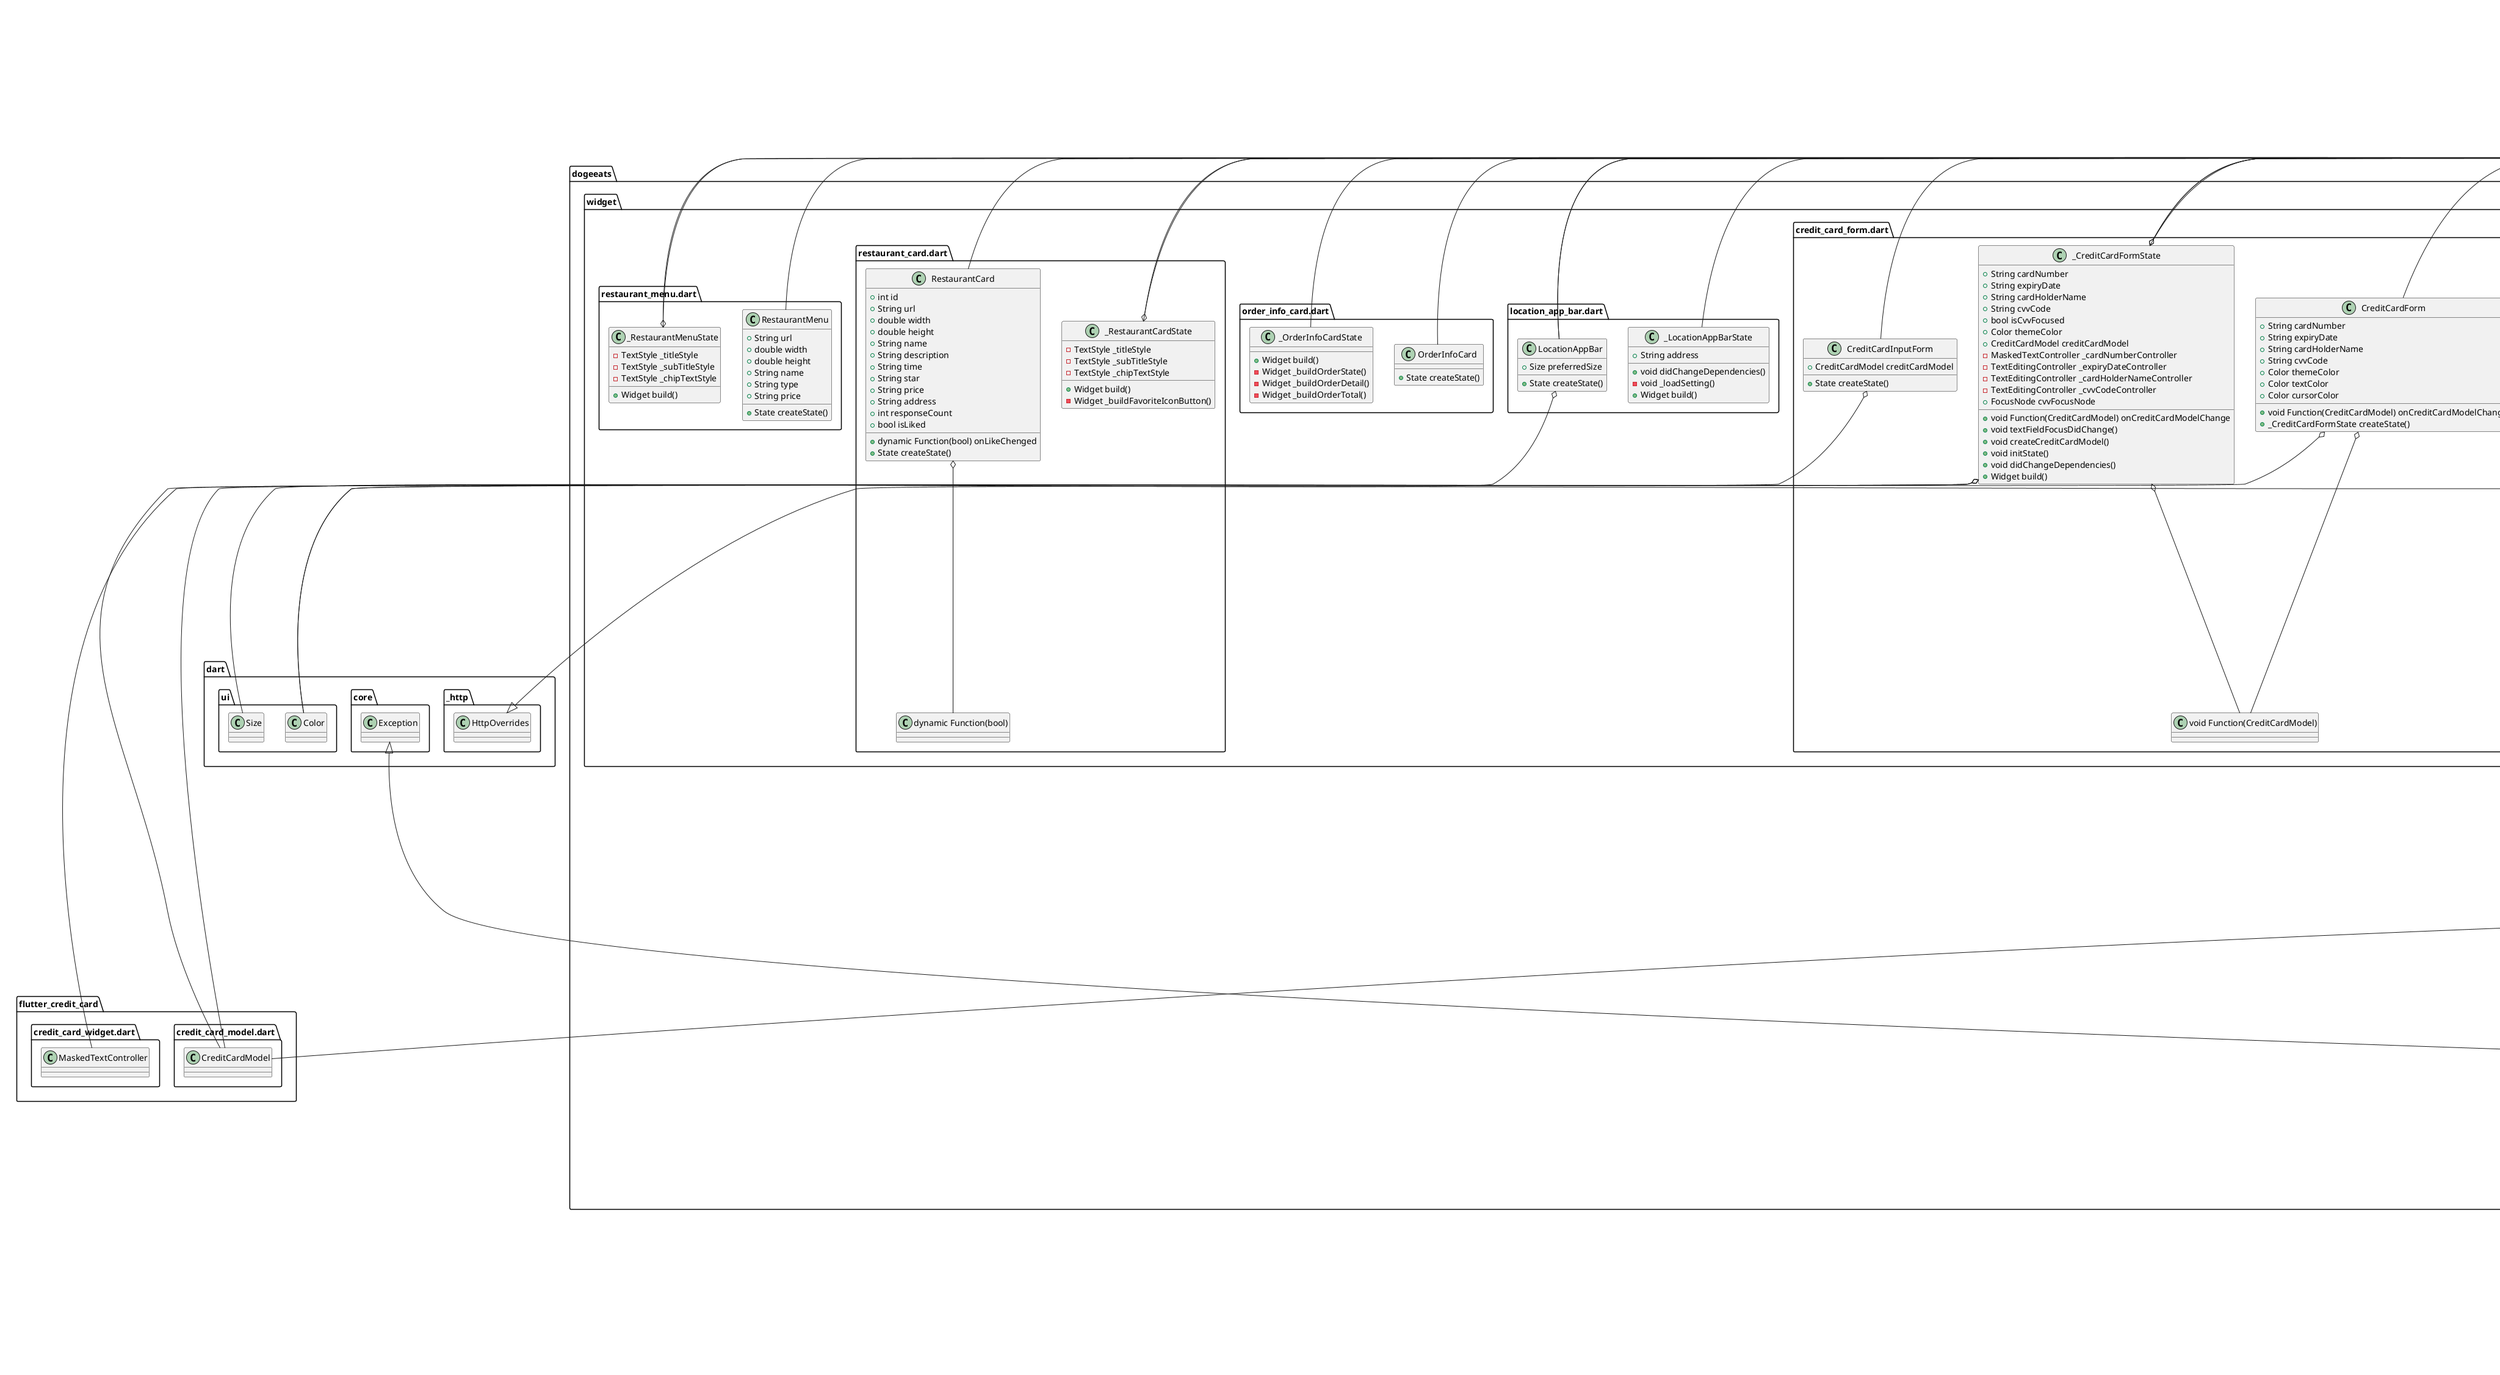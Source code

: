 @startuml
set namespaceSeparator ::

class "dogeeats::bloc::appbar_bloc::appbar_bloc.dart::AppbarBloc" {
  +AppbarState initialState
  +Stream mapEventToState()
}

"dogeeats::bloc::appbar_bloc::appbar_bloc.dart::AppbarBloc" o-- "dogeeats::bloc::appbar_bloc::appbar_bloc.dart::AppbarState"
"bloc::src::bloc.dart::Bloc<Event, State>" <|-- "dogeeats::bloc::appbar_bloc::appbar_bloc.dart::AppbarBloc"

abstract class "dogeeats::bloc::appbar_bloc::appbar_bloc.dart::AppbarEvent" {
}

"equatable::src::equatable.dart::Equatable" <|-- "dogeeats::bloc::appbar_bloc::appbar_bloc.dart::AppbarEvent"

class "dogeeats::bloc::appbar_bloc::appbar_bloc.dart::ModifyAppbarEvent" {
  -Widget _appbar
  +List<Object> props
}

"dogeeats::bloc::appbar_bloc::appbar_bloc.dart::ModifyAppbarEvent" o-- "flutter::src::widgets::framework.dart::Widget"
"dogeeats::bloc::appbar_bloc::appbar_bloc.dart::AppbarEvent" <|-- "dogeeats::bloc::appbar_bloc::appbar_bloc.dart::ModifyAppbarEvent"

abstract class "dogeeats::bloc::appbar_bloc::appbar_bloc.dart::AppbarState" {
}

"equatable::src::equatable.dart::Equatable" <|-- "dogeeats::bloc::appbar_bloc::appbar_bloc.dart::AppbarState"

class "dogeeats::bloc::appbar_bloc::appbar_bloc.dart::AppbarInitial" {
  +List<Object> props
}

"dogeeats::bloc::appbar_bloc::appbar_bloc.dart::AppbarState" <|-- "dogeeats::bloc::appbar_bloc::appbar_bloc.dart::AppbarInitial"

class "dogeeats::bloc::appbar_bloc::appbar_bloc.dart::AppbarModify" {
  -Widget _appbar
  +List<Object> props
}

"dogeeats::bloc::appbar_bloc::appbar_bloc.dart::AppbarModify" o-- "flutter::src::widgets::framework.dart::Widget"
"dogeeats::bloc::appbar_bloc::appbar_bloc.dart::AppbarState" <|-- "dogeeats::bloc::appbar_bloc::appbar_bloc.dart::AppbarModify"

class "dogeeats::bloc::login_bloc::login_bloc.dart::LoginBloc" {
  -LoginService _service
  +LoginState initialState
  +Stream mapEventToState()
}

"dogeeats::bloc::login_bloc::login_bloc.dart::LoginBloc" o-- "dogeeats::service::login_service.dart::LoginService"
"dogeeats::bloc::login_bloc::login_bloc.dart::LoginBloc" o-- "dogeeats::bloc::login_bloc::login_bloc.dart::LoginState"
"bloc::src::bloc.dart::Bloc<Event, State>" <|-- "dogeeats::bloc::login_bloc::login_bloc.dart::LoginBloc"

abstract class "dogeeats::bloc::login_bloc::login_bloc.dart::LoginEvent" {
}

"equatable::src::equatable.dart::Equatable" <|-- "dogeeats::bloc::login_bloc::login_bloc.dart::LoginEvent"

class "dogeeats::bloc::login_bloc::login_bloc.dart::LoginButtonClickEvent" {
  +String email
  +String password
  +List<Object> props
}

"dogeeats::bloc::login_bloc::login_bloc.dart::LoginEvent" <|-- "dogeeats::bloc::login_bloc::login_bloc.dart::LoginButtonClickEvent"

abstract class "dogeeats::bloc::login_bloc::login_bloc.dart::LoginState" {
}

"equatable::src::equatable.dart::Equatable" <|-- "dogeeats::bloc::login_bloc::login_bloc.dart::LoginState"

class "dogeeats::bloc::login_bloc::login_bloc.dart::LoginInitial" {
  +List<Object> props
}

"dogeeats::bloc::login_bloc::login_bloc.dart::LoginState" <|-- "dogeeats::bloc::login_bloc::login_bloc.dart::LoginInitial"

class "dogeeats::bloc::login_bloc::login_bloc.dart::LoginWaiting" {
  +List<Object> props
}

"dogeeats::bloc::login_bloc::login_bloc.dart::LoginState" <|-- "dogeeats::bloc::login_bloc::login_bloc.dart::LoginWaiting"

class "dogeeats::bloc::login_bloc::login_bloc.dart::LoginFailed" {
  +String message
  +List<Object> props
}

"dogeeats::bloc::login_bloc::login_bloc.dart::LoginState" <|-- "dogeeats::bloc::login_bloc::login_bloc.dart::LoginFailed"

class "dogeeats::bloc::login_bloc::login_bloc.dart::LoginSucceeded" {
  +String response
  +List<Object> props
}

"dogeeats::bloc::login_bloc::login_bloc.dart::LoginState" <|-- "dogeeats::bloc::login_bloc::login_bloc.dart::LoginSucceeded"

class "dogeeats::bloc::register_bloc::register_bloc.dart::RegisterBloc" {
  -RegisterService _service
  +RegisterState initialState
  +Stream mapEventToState()
}

"dogeeats::bloc::register_bloc::register_bloc.dart::RegisterBloc" o-- "dogeeats::service::register_service.dart::RegisterService"
"dogeeats::bloc::register_bloc::register_bloc.dart::RegisterBloc" o-- "dogeeats::bloc::register_bloc::register_bloc.dart::RegisterState"
"bloc::src::bloc.dart::Bloc<Event, State>" <|-- "dogeeats::bloc::register_bloc::register_bloc.dart::RegisterBloc"

abstract class "dogeeats::bloc::register_bloc::register_bloc.dart::RegisterEvent" {
}

"equatable::src::equatable.dart::Equatable" <|-- "dogeeats::bloc::register_bloc::register_bloc.dart::RegisterEvent"

class "dogeeats::bloc::register_bloc::register_bloc.dart::RegisterButtonClickEvent" {
  +String name
  +String email
  +String password
  +List<Object> props
}

"dogeeats::bloc::register_bloc::register_bloc.dart::RegisterEvent" <|-- "dogeeats::bloc::register_bloc::register_bloc.dart::RegisterButtonClickEvent"

abstract class "dogeeats::bloc::register_bloc::register_bloc.dart::RegisterState" {
}

"equatable::src::equatable.dart::Equatable" <|-- "dogeeats::bloc::register_bloc::register_bloc.dart::RegisterState"

class "dogeeats::bloc::register_bloc::register_bloc.dart::RegisterInitial" {
  +List<Object> props
}

"dogeeats::bloc::register_bloc::register_bloc.dart::RegisterState" <|-- "dogeeats::bloc::register_bloc::register_bloc.dart::RegisterInitial"

class "dogeeats::bloc::register_bloc::register_bloc.dart::RegisterWaiting" {
  +List<Object> props
}

"dogeeats::bloc::register_bloc::register_bloc.dart::RegisterState" <|-- "dogeeats::bloc::register_bloc::register_bloc.dart::RegisterWaiting"

class "dogeeats::bloc::register_bloc::register_bloc.dart::RegisterFailed" {
  +String message
  +List<Object> props
}

"dogeeats::bloc::register_bloc::register_bloc.dart::RegisterState" <|-- "dogeeats::bloc::register_bloc::register_bloc.dart::RegisterFailed"

class "dogeeats::bloc::register_bloc::register_bloc.dart::RegisterSucceeded" {
  +List<Object> props
}

"dogeeats::bloc::register_bloc::register_bloc.dart::RegisterState" <|-- "dogeeats::bloc::register_bloc::register_bloc.dart::RegisterSucceeded"

class "dogeeats::main.dart::UnsafeHttpOverrides" {
  +HttpClient createHttpClient()
}

"dart::_http::HttpOverrides" <|-- "dogeeats::main.dart::UnsafeHttpOverrides"

class "dogeeats::main.dart::DogeEatsApp" {
  {static} +ThemeData theme
  +MaterialApp coustomerApp
  +Widget build()
}

"dogeeats::main.dart::DogeEatsApp" o-- "flutter::src::material::theme_data.dart::ThemeData"
"dogeeats::main.dart::DogeEatsApp" o-- "flutter::src::material::app.dart::MaterialApp"
"flutter::src::widgets::framework.dart::StatelessWidget" <|-- "dogeeats::main.dart::DogeEatsApp"

class "dogeeats::model::setting.dart::Setting" {
  {static} -Setting _instance
  +String name
  +String email
  +String passwd
  +String token
  +String address
  +double latitude
  +double longitude
  +bool hasSetLocation
  {static} +Future<Setting> instance
  {static} +Future save()
  {static} +Future claen()
  +Map toJson()
}

"dogeeats::model::setting.dart::Setting" o-- "dogeeats::model::setting.dart::Setting"

class "dogeeats::page::advert::advert_page.dart::AdvertPage" {
  -void _modifyAppbar()
  +Widget build()
}

"flutter::src::widgets::framework.dart::StatelessWidget" <|-- "dogeeats::page::advert::advert_page.dart::AdvertPage"

class "dogeeats::page::advert::advert_page.dart::IndexCarousel" {
  +State createState()
}

"flutter::src::widgets::framework.dart::StatefulWidget" <|-- "dogeeats::page::advert::advert_page.dart::IndexCarousel"

class "dogeeats::page::advert::advert_page.dart::_IndexCarouselState" {
  -List<FadeInImage> _images
  -int _current
  +Widget build()
}

"flutter::src::widgets::framework.dart::State<T>" <|-- "dogeeats::page::advert::advert_page.dart::_IndexCarouselState"

class "dogeeats::page::advert::advert_page.dart::IndexFavorite" {
  +State createState()
}

"flutter::src::widgets::framework.dart::StatefulWidget" <|-- "dogeeats::page::advert::advert_page.dart::IndexFavorite"

class "dogeeats::page::advert::advert_page.dart::_IndexFavoriteState" {
  +Future future
  -HttpService _http
  +Widget build()
  +void didChangeDependencies()
  -FutureBuilder _buildFutureBuilder()
  -Widget _buildListView()
  +Future getdata()
  +void onLikeChecged()
  +Future refresh()
}

"dogeeats::page::advert::advert_page.dart::_IndexFavoriteState" o-- "dogeeats::service::http_service.dart::HttpService"
"flutter::src::widgets::framework.dart::State<T>" <|-- "dogeeats::page::advert::advert_page.dart::_IndexFavoriteState"

class "dogeeats::page::exploration::exploration_page.dart::ExplorationPage" {
  -void _modifyAppbar()
  +Widget build()
}

"flutter::src::widgets::framework.dart::StatelessWidget" <|-- "dogeeats::page::exploration::exploration_page.dart::ExplorationPage"

class "dogeeats::page::exploration::exploration_page.dart::IndexSearch" {
  +State createState()
}

"flutter::src::widgets::framework.dart::StatefulWidget" <|-- "dogeeats::page::exploration::exploration_page.dart::IndexSearch"

class "dogeeats::page::exploration::exploration_page.dart::_IndexSearchState" {
  -TextEditingController _controller
  -Future _future
  -HttpService _http
  +Widget build()
  +void didChangeDependencies()
  -FutureBuilder _buildFutureBuilder()
  -Widget _buildListView()
  +Future getdata()
  +Future refresh()
}

"dogeeats::page::exploration::exploration_page.dart::_IndexSearchState" o-- "flutter::src::widgets::editable_text.dart::TextEditingController"
"dogeeats::page::exploration::exploration_page.dart::_IndexSearchState" o-- "dogeeats::service::http_service.dart::HttpService"
"flutter::src::widgets::framework.dart::State<T>" <|-- "dogeeats::page::exploration::exploration_page.dart::_IndexSearchState"

class "dogeeats::page::exploration::options_page.dart::OptionPage" {
  +int id
  +Map product
  +State createState()
}

"flutter::src::widgets::framework.dart::StatefulWidget" <|-- "dogeeats::page::exploration::options_page.dart::OptionPage"

class "dogeeats::page::exploration::options_page.dart::_OptionPageState" {
  -HttpService _http
  -String _baseUrl
  -void _addCount()
  -void _subCount()
  -void _addProductToCart()
  +void initState()
  +Widget build()
}

"dogeeats::page::exploration::options_page.dart::_OptionPageState" o-- "dogeeats::service::http_service.dart::HttpService"
"flutter::src::widgets::framework.dart::State<T>" <|-- "dogeeats::page::exploration::options_page.dart::_OptionPageState"

class "dogeeats::page::exploration::options_page.dart::OptionMenu" {
  +Map product
  +State createState()
}

"flutter::src::widgets::framework.dart::StatefulWidget" <|-- "dogeeats::page::exploration::options_page.dart::OptionMenu"

class "dogeeats::page::exploration::options_page.dart::_OptionMenuState" {
  -List<Map> _radioButtonPool
  -List<Map> _checkBoxPool
  -List _buildOption()
  -List _buildRadioOption()
  -List _buildCheckOption()
  +void didChangeDependencies()
  +Widget build()
}

"flutter::src::widgets::framework.dart::State<T>" <|-- "dogeeats::page::exploration::options_page.dart::_OptionMenuState"

class "dogeeats::page::exploration::restaurant_page.dart::RestaurantPage" {
  +String id
  +_RestaurantPageState createState()
}

"flutter::src::widgets::framework.dart::StatefulWidget" <|-- "dogeeats::page::exploration::restaurant_page.dart::RestaurantPage"

class "dogeeats::page::exploration::restaurant_page.dart::_RestaurantPageState" {
  +int count
  -TabController _tabController
  +Future future
  -HttpService _http
  -String _baseUrl
  +void initState()
  -void _checkCartAndCreate()
  -Future _createCart()
  +void dispose()
  +void didChangeDependencies()
  -void _modifyAppbar()
  -FutureBuilder _buildFutureBuilder()
  -List _buildTabs()
  -List _buildTabsContext()
  -void _onItmeTapHandler()
  -void _addProductToCart()
  -Future _checkCart()
  +Widget build()
  +Future getdata()
  +Future refresh()
}

"dogeeats::page::exploration::restaurant_page.dart::_RestaurantPageState" o-- "flutter::src::material::tab_controller.dart::TabController"
"dogeeats::page::exploration::restaurant_page.dart::_RestaurantPageState" o-- "dogeeats::service::http_service.dart::HttpService"
"flutter::src::widgets::framework.dart::State<T>" <|-- "dogeeats::page::exploration::restaurant_page.dart::_RestaurantPageState"
"flutter::src::widgets::ticker_provider.dart::TickerProviderStateMixin<T>" <|-- "dogeeats::page::exploration::restaurant_page.dart::_RestaurantPageState"

class "dogeeats::page::exploration::restaurant_page.dart::_SliverAppBarDelegate" {
  -TabBar _tabBar
  +double minExtent
  +double maxExtent
  +Widget build()
  +bool shouldRebuild()
}

"dogeeats::page::exploration::restaurant_page.dart::_SliverAppBarDelegate" o-- "flutter::src::material::tabs.dart::TabBar"
"flutter::src::widgets::sliver_persistent_header.dart::SliverPersistentHeaderDelegate" <|-- "dogeeats::page::exploration::restaurant_page.dart::_SliverAppBarDelegate"

class "dogeeats::page::exploration::restaurant_page.dart::RestaurantMenuList" {
  +int id
  +List products
  +dynamic Function(dynamic) onTap
  +State createState()
}

"dogeeats::page::exploration::restaurant_page.dart::RestaurantMenuList" o-- "dogeeats::page::exploration::restaurant_page.dart::dynamic Function(dynamic)"
"flutter::src::widgets::framework.dart::StatefulWidget" <|-- "dogeeats::page::exploration::restaurant_page.dart::RestaurantMenuList"

class "dogeeats::page::exploration::restaurant_page.dart::_RestaurantMenuListState" {
  -List<Widget> _item
  +void didChangeDependencies()
  -void _buildItem()
  +Widget build()
}

"flutter::src::widgets::framework.dart::State<T>" <|-- "dogeeats::page::exploration::restaurant_page.dart::_RestaurantMenuListState"

class "dogeeats::page::home::home_page.dart::HomePage" {
  +Widget build()
}

"flutter::src::widgets::framework.dart::StatelessWidget" <|-- "dogeeats::page::home::home_page.dart::HomePage"

class "dogeeats::page::home::home_page.dart::HomeNavigation" {
  +State createState()
}

"flutter::src::widgets::framework.dart::StatefulWidget" <|-- "dogeeats::page::home::home_page.dart::HomeNavigation"

class "dogeeats::page::home::home_page.dart::_HomeNavigationState" {
  -GlobalKey<ScaffoldState> _scaffoldkey
  -List<Widget> _pages
  -List<BottomNavigationBarItem> _navigationButtons
  -PreferredSizeWidget _appbar
  -int _index
  -void _screenInit()
  +Widget build()
}

"dogeeats::page::home::home_page.dart::_HomeNavigationState" o-- "flutter::src::widgets::framework.dart::GlobalKey<ScaffoldState>"
"dogeeats::page::home::home_page.dart::_HomeNavigationState" o-- "flutter::src::widgets::preferred_size.dart::PreferredSizeWidget"
"flutter::src::widgets::framework.dart::State<T>" <|-- "dogeeats::page::home::home_page.dart::_HomeNavigationState"

class "dogeeats::page::location_picker::location_picker_page.dart::LocationPickerPage" {
  +_LocationPickerPageState createState()
}

"flutter::src::widgets::framework.dart::StatefulWidget" <|-- "dogeeats::page::location_picker::location_picker_page.dart::LocationPickerPage"

class "dogeeats::page::location_picker::location_picker_page.dart::_LocationPickerPageState" {
  +String apk
  +void initState()
  +Widget build()
}

"flutter::src::widgets::framework.dart::State<T>" <|-- "dogeeats::page::location_picker::location_picker_page.dart::_LocationPickerPageState"

class "dogeeats::page::login::login_page.dart::LoginPage" {
  +State createState()
}

"flutter::src::widgets::framework.dart::StatefulWidget" <|-- "dogeeats::page::login::login_page.dart::LoginPage"

class "dogeeats::page::login::login_page.dart::_LoginPageState" {
  -GlobalKey<FormState> _registerFormKey
  -String _email
  -String _password
  -bool _passwordVisible
  -bool _hasCheckLoginStatus
  +void initState()
  -void _screenInit()
  -Future _checkLoginStatus()
  +Widget build()
  -List _buildFormWidget()
  -Widget _buildEmailInput()
  -Widget _buildPasswordInput()
  -String _validEmail()
  -Widget _buildActionButton()
  -void _setAccount()
  -void _setPassword()
  -String _valid()
  -void _submit()
  -void _loginMessageHandler()
  -void _showLoginSuccessMessage()
  -void _showLoginWaitingMessage()
  -void _showLoginFailedMessage()
}

"dogeeats::page::login::login_page.dart::_LoginPageState" o-- "flutter::src::widgets::framework.dart::GlobalKey<FormState>"
"flutter::src::widgets::framework.dart::State<T>" <|-- "dogeeats::page::login::login_page.dart::_LoginPageState"

class "dogeeats::page::order::order_list_page.dart::OrderListPage" {
  +State createState()
}

"flutter::src::widgets::framework.dart::StatefulWidget" <|-- "dogeeats::page::order::order_list_page.dart::OrderListPage"

class "dogeeats::page::order::order_list_page.dart::_OrderListPageState" {
  -void _modifyAppbar()
  +Widget build()
  -Widget _buildHistoryPage()
  -Widget _buildCurrentPage()
}

"flutter::src::widgets::framework.dart::State<T>" <|-- "dogeeats::page::order::order_list_page.dart::_OrderListPageState"

class "dogeeats::page::profile::profile_page.dart::ProfilePage" {
  +State createState()
}

"flutter::src::widgets::framework.dart::StatefulWidget" <|-- "dogeeats::page::profile::profile_page.dart::ProfilePage"

class "dogeeats::page::profile::profile_page.dart::_ProfilePageState" {
  -String _version
  -Setting _setting
  -bool _loading
  +void didChangeDependencies()
  -void _loadSetting()
  -void _modifyAppbar()
  +Widget build()
  -Widget _buildAvatar()
  -Widget _buildMenu()
  -Widget _buildOptionIcon()
  -void _showClearSettingDialog()
  -void _launchFormURL()
}

"dogeeats::page::profile::profile_page.dart::_ProfilePageState" o-- "dogeeats::model::setting.dart::Setting"
"flutter::src::widgets::framework.dart::State<T>" <|-- "dogeeats::page::profile::profile_page.dart::_ProfilePageState"

class "dogeeats::page::register::register_page.dart::RegisterPage" {
  +State createState()
}

"flutter::src::widgets::framework.dart::StatefulWidget" <|-- "dogeeats::page::register::register_page.dart::RegisterPage"

class "dogeeats::page::register::register_page.dart::_RegisterPageState" {
  -GlobalKey<FormState> _registerFormKey
  -String _fullName
  -String _email
  -String _password
  -bool _passwordVisible
  -void _screenInit()
  +Widget build()
  -List _buildFormWidget()
  -Widget _buildFullNameInput()
  -Widget _buildEmailInput()
  -Widget _buildPasswordInput()
  -Widget _buildPasswordConfirmInput()
  -Widget _buildActionButton()
  -void _setFullName()
  -void _setAccount()
  -void _setPassword()
  -String _valid()
  -String _validConfirmPassword()
  -String _validEmail()
  -void _submit()
  -void _registerMessageHandler()
  -void _showLoginSuccessMessage()
  -void _showLoginWaitingMessage()
  -void _showLoginFailedMessage()
}

"dogeeats::page::register::register_page.dart::_RegisterPageState" o-- "flutter::src::widgets::framework.dart::GlobalKey<FormState>"
"flutter::src::widgets::framework.dart::State<T>" <|-- "dogeeats::page::register::register_page.dart::_RegisterPageState"

class "dogeeats::page::shopping_cart::shopping_cart_page.dart::ShoppingCartPage" {
  +State createState()
}

"flutter::src::widgets::framework.dart::StatefulWidget" <|-- "dogeeats::page::shopping_cart::shopping_cart_page.dart::ShoppingCartPage"

class "dogeeats::page::shopping_cart::shopping_cart_page.dart::_ShoppingCartPageState" {
  +int total
  +int rid
  +Future future
  -HttpService _http
  -bool _switchState
  -CreditCardModel _creditCardModel
  -void _modifyAppbar()
  +void didChangeDependencies()
  -FutureBuilder _buildFutureBuilder()
  +Widget build()
  -Widget _buildStoreInfo()
  -Future _buildAddressInfo()
  -Widget _buildTablewareInfo()
  -Widget _buildOrderDetail()
  -Widget _buildOrderDetailInfo()
  -Widget _buildOrderTotal()
  -Widget _buildPaymentMethod()
  +Future getdata()
  -List _getRestaurantProducts()
  +Future refresh()
}

"dogeeats::page::shopping_cart::shopping_cart_page.dart::_ShoppingCartPageState" o-- "dogeeats::service::http_service.dart::HttpService"
"dogeeats::page::shopping_cart::shopping_cart_page.dart::_ShoppingCartPageState" o-- "flutter_credit_card::credit_card_model.dart::CreditCardModel"
"flutter::src::widgets::framework.dart::State<T>" <|-- "dogeeats::page::shopping_cart::shopping_cart_page.dart::_ShoppingCartPageState"

class "dogeeats::parser::restaurant_parser.dart::RestaurantParser" {
  {static} +List fromJsonArray()
  {static} +RestaurantCard fromJson()
}

class "dogeeats::service::http_service.dart::HttpService" {
  {static} +String baseUrl
  {static} -HttpService _instance
  -PersistCookieJar _cookieJar
  -Dio _dio
  {static} +HttpService instance
  +Future<PersistCookieJar> cookieManager
  +Future<Dio> client
  +Future getByte()
  +Future getData()
  +Future getJsonData()
  +Future postEmpty()
  +Future postForm()
  +Future postJson()
  +Future deleteEmpty()
  +Future clearCookie()
  +Future resetClient()
}

"dogeeats::service::http_service.dart::HttpService" o-- "dogeeats::service::http_service.dart::HttpService"
"dogeeats::service::http_service.dart::HttpService" o-- "cookie_jar::src::persist_cookie_jar.dart::PersistCookieJar"
"dogeeats::service::http_service.dart::HttpService" o-- "dio::src::dio.dart::Dio"

class "dogeeats::service::http_service.dart::HttpServiceException" {
  +dynamic message
  +String toString()
}

"dart::core::Exception" <|-- "dogeeats::service::http_service.dart::HttpServiceException"

class "dogeeats::service::login_service.dart::LoginService" {
  {static} -HttpService _http
  +String baseUrl
  +Future login()
}

"dogeeats::service::login_service.dart::LoginService" o-- "dogeeats::service::http_service.dart::HttpService"

class "dogeeats::service::register_service.dart::RegisterService" {
  {static} -HttpService _http
  +String baseUrl
  +Future register()
}

"dogeeats::service::register_service.dart::RegisterService" o-- "dogeeats::service::http_service.dart::HttpService"

class "dogeeats::widget::credit_card_form.dart::CreditCardInputForm" {
  +CreditCardModel creditCardModel
  +State createState()
}

"dogeeats::widget::credit_card_form.dart::CreditCardInputForm" o-- "flutter_credit_card::credit_card_model.dart::CreditCardModel"
"flutter::src::widgets::framework.dart::StatefulWidget" <|-- "dogeeats::widget::credit_card_form.dart::CreditCardInputForm"

class "dogeeats::widget::credit_card_form.dart::_CreditCardInputFormState" {
  +String cardNumber
  +String expiryDate
  +String cardHolderName
  +String cvvCode
  +bool isCvvFocused
  +void initState()
  +Widget build()
  +void onCreditCardModelChange()
}

"flutter::src::widgets::framework.dart::State<T>" <|-- "dogeeats::widget::credit_card_form.dart::_CreditCardInputFormState"

class "dogeeats::widget::credit_card_form.dart::CreditCardForm" {
  +String cardNumber
  +String expiryDate
  +String cardHolderName
  +String cvvCode
  +void Function(CreditCardModel) onCreditCardModelChange
  +Color themeColor
  +Color textColor
  +Color cursorColor
  +_CreditCardFormState createState()
}

"dogeeats::widget::credit_card_form.dart::CreditCardForm" o-- "dogeeats::widget::credit_card_form.dart::void Function(CreditCardModel)"
"dogeeats::widget::credit_card_form.dart::CreditCardForm" o-- "dart::ui::Color"
"flutter::src::widgets::framework.dart::StatefulWidget" <|-- "dogeeats::widget::credit_card_form.dart::CreditCardForm"

class "dogeeats::widget::credit_card_form.dart::_CreditCardFormState" {
  +String cardNumber
  +String expiryDate
  +String cardHolderName
  +String cvvCode
  +bool isCvvFocused
  +Color themeColor
  +void Function(CreditCardModel) onCreditCardModelChange
  +CreditCardModel creditCardModel
  -MaskedTextController _cardNumberController
  -TextEditingController _expiryDateController
  -TextEditingController _cardHolderNameController
  -TextEditingController _cvvCodeController
  +FocusNode cvvFocusNode
  +void textFieldFocusDidChange()
  +void createCreditCardModel()
  +void initState()
  +void didChangeDependencies()
  +Widget build()
}

"dogeeats::widget::credit_card_form.dart::_CreditCardFormState" o-- "dart::ui::Color"
"dogeeats::widget::credit_card_form.dart::_CreditCardFormState" o-- "dogeeats::widget::credit_card_form.dart::void Function(CreditCardModel)"
"dogeeats::widget::credit_card_form.dart::_CreditCardFormState" o-- "flutter_credit_card::credit_card_model.dart::CreditCardModel"
"dogeeats::widget::credit_card_form.dart::_CreditCardFormState" o-- "flutter_credit_card::credit_card_widget.dart::MaskedTextController"
"dogeeats::widget::credit_card_form.dart::_CreditCardFormState" o-- "flutter::src::widgets::editable_text.dart::TextEditingController"
"dogeeats::widget::credit_card_form.dart::_CreditCardFormState" o-- "flutter::src::widgets::focus_manager.dart::FocusNode"
"flutter::src::widgets::framework.dart::State<T>" <|-- "dogeeats::widget::credit_card_form.dart::_CreditCardFormState"

class "dogeeats::widget::location_app_bar.dart::LocationAppBar" {
  +Size preferredSize
  +State createState()
}

"dogeeats::widget::location_app_bar.dart::LocationAppBar" o-- "dart::ui::Size"
"flutter::src::widgets::framework.dart::StatefulWidget" <|-- "dogeeats::widget::location_app_bar.dart::LocationAppBar"
"flutter::src::widgets::preferred_size.dart::PreferredSizeWidget" <|-- "dogeeats::widget::location_app_bar.dart::LocationAppBar"

class "dogeeats::widget::location_app_bar.dart::_LocationAppBarState" {
  +String address
  +void didChangeDependencies()
  -void _loadSetting()
  +Widget build()
}

"flutter::src::widgets::framework.dart::State<T>" <|-- "dogeeats::widget::location_app_bar.dart::_LocationAppBarState"

class "dogeeats::widget::order_info_card.dart::OrderInfoCard" {
  +State createState()
}

"flutter::src::widgets::framework.dart::StatefulWidget" <|-- "dogeeats::widget::order_info_card.dart::OrderInfoCard"

class "dogeeats::widget::order_info_card.dart::_OrderInfoCardState" {
  +Widget build()
  -Widget _buildOrderState()
  -Widget _buildOrderDetail()
  -Widget _buildOrderTotal()
}

"flutter::src::widgets::framework.dart::State<T>" <|-- "dogeeats::widget::order_info_card.dart::_OrderInfoCardState"

class "dogeeats::widget::restaurant_card.dart::RestaurantCard" {
  +int id
  +String url
  +double width
  +double height
  +String name
  +String description
  +String time
  +String star
  +String price
  +String address
  +int responseCount
  +bool isLiked
  +dynamic Function(bool) onLikeChenged
  +State createState()
}

"dogeeats::widget::restaurant_card.dart::RestaurantCard" o-- "dogeeats::widget::restaurant_card.dart::dynamic Function(bool)"
"flutter::src::widgets::framework.dart::StatefulWidget" <|-- "dogeeats::widget::restaurant_card.dart::RestaurantCard"

class "dogeeats::widget::restaurant_card.dart::_RestaurantCardState" {
  -TextStyle _titleStyle
  -TextStyle _subTitleStyle
  -TextStyle _chipTextStyle
  +Widget build()
  -Widget _buildFavoriteIconButton()
}

"dogeeats::widget::restaurant_card.dart::_RestaurantCardState" o-- "flutter::src::painting::text_style.dart::TextStyle"
"flutter::src::widgets::framework.dart::State<T>" <|-- "dogeeats::widget::restaurant_card.dart::_RestaurantCardState"

class "dogeeats::widget::restaurant_menu.dart::RestaurantMenu" {
  +String url
  +double width
  +double height
  +String name
  +String type
  +String price
  +State createState()
}

"flutter::src::widgets::framework.dart::StatefulWidget" <|-- "dogeeats::widget::restaurant_menu.dart::RestaurantMenu"

class "dogeeats::widget::restaurant_menu.dart::_RestaurantMenuState" {
  -TextStyle _titleStyle
  -TextStyle _subTitleStyle
  -TextStyle _chipTextStyle
  +Widget build()
}

"dogeeats::widget::restaurant_menu.dart::_RestaurantMenuState" o-- "flutter::src::painting::text_style.dart::TextStyle"
"flutter::src::widgets::framework.dart::State<T>" <|-- "dogeeats::widget::restaurant_menu.dart::_RestaurantMenuState"


@enduml